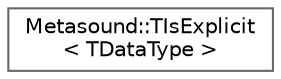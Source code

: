 digraph "Graphical Class Hierarchy"
{
 // INTERACTIVE_SVG=YES
 // LATEX_PDF_SIZE
  bgcolor="transparent";
  edge [fontname=Helvetica,fontsize=10,labelfontname=Helvetica,labelfontsize=10];
  node [fontname=Helvetica,fontsize=10,shape=box,height=0.2,width=0.4];
  rankdir="LR";
  Node0 [id="Node000000",label="Metasound::TIsExplicit\l\< TDataType \>",height=0.2,width=0.4,color="grey40", fillcolor="white", style="filled",URL="$d4/d00/structMetasound_1_1TIsExplicit.html",tooltip=" "];
}
